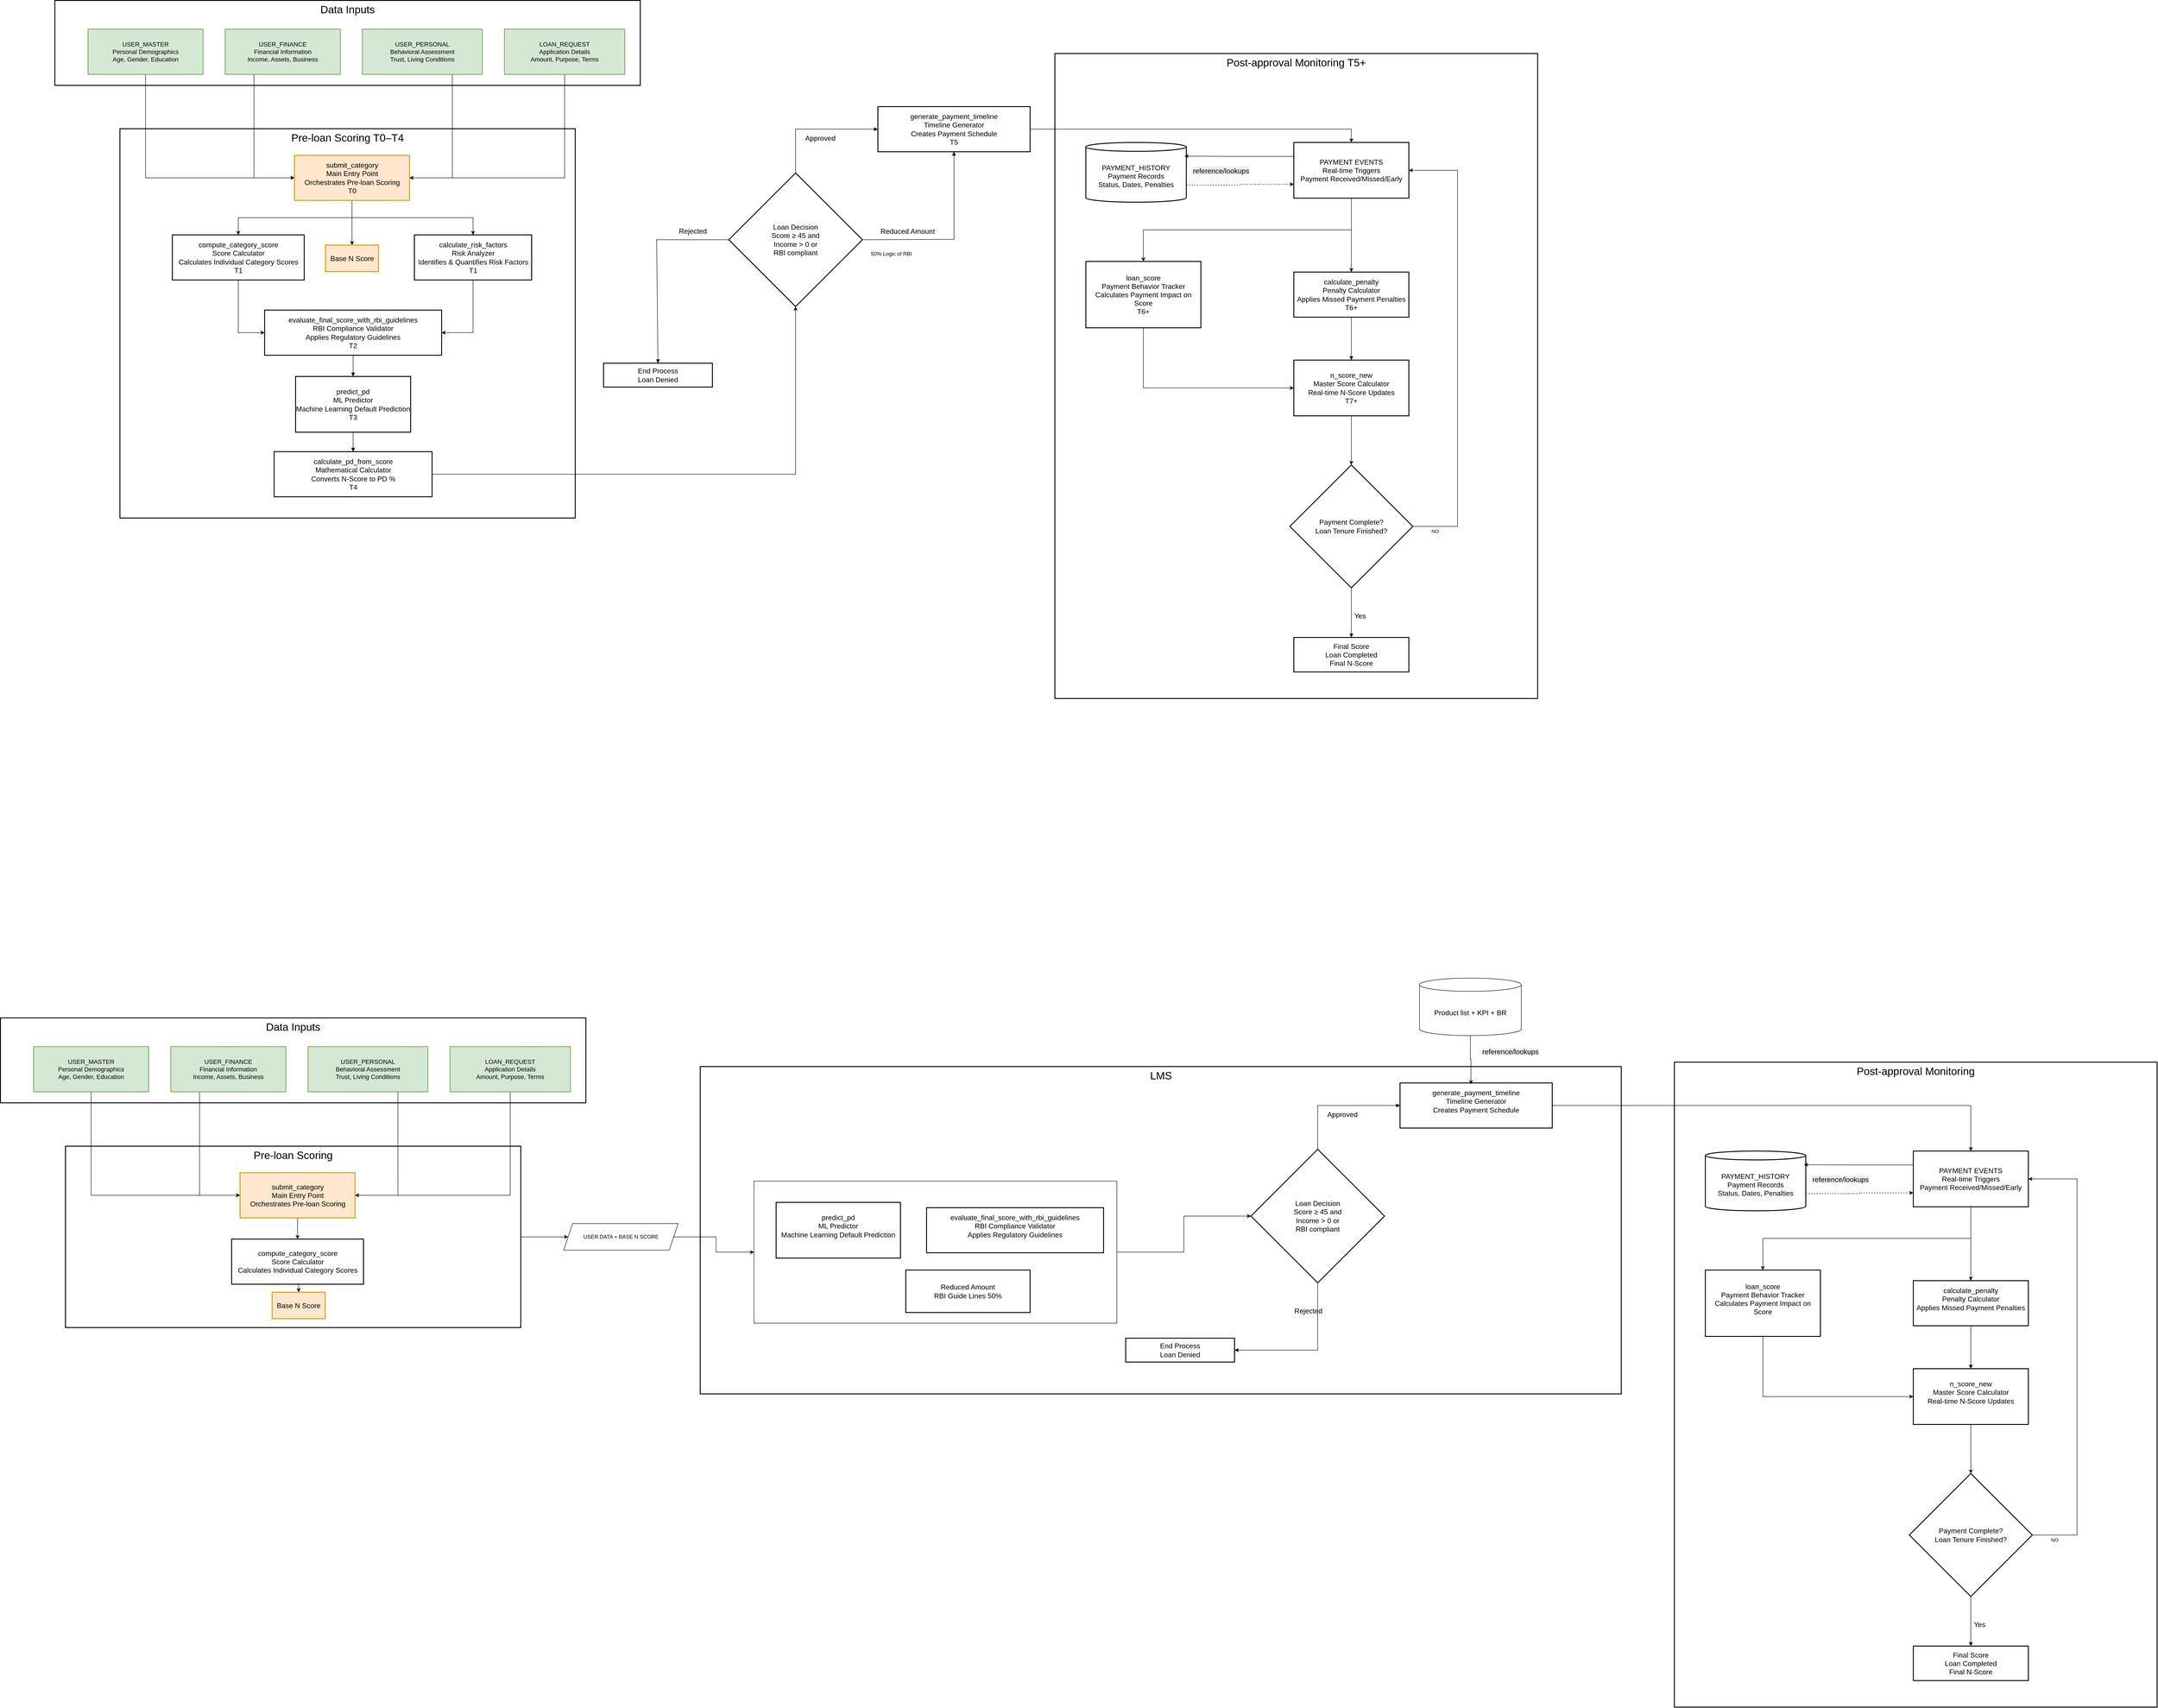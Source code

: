 <mxfile version="28.0.7">
  <diagram name="Page-1" id="u0kKywyxvP2X5cUA1uwD">
    <mxGraphModel dx="2741" dy="2148" grid="1" gridSize="10" guides="1" tooltips="1" connect="1" arrows="1" fold="1" page="1" pageScale="1" pageWidth="850" pageHeight="1100" math="0" shadow="0">
      <root>
        <mxCell id="0" />
        <mxCell id="1" parent="0" />
        <mxCell id="qZToFWpyG1xmvOrrA6rn-142" value="LMS" style="whiteSpace=wrap;strokeWidth=2;fontSize=24;verticalAlign=top;labelBackgroundColor=none;" vertex="1" parent="1">
          <mxGeometry x="1438.5" y="2330" width="2081.5" height="740" as="geometry" />
        </mxCell>
        <mxCell id="qZToFWpyG1xmvOrrA6rn-1" value="Post‑approval Monitoring T5+" style="whiteSpace=wrap;strokeWidth=2;fontSize=24;verticalAlign=top;labelBackgroundColor=none;" vertex="1" parent="1">
          <mxGeometry x="2240" y="40" width="1091" height="1458" as="geometry" />
        </mxCell>
        <mxCell id="qZToFWpyG1xmvOrrA6rn-2" value="Pre‑loan Scoring T0–T4" style="whiteSpace=wrap;strokeWidth=2;fontSize=24;verticalAlign=top;labelBackgroundColor=none;" vertex="1" parent="1">
          <mxGeometry x="127" y="210" width="1029" height="880" as="geometry" />
        </mxCell>
        <mxCell id="qZToFWpyG1xmvOrrA6rn-3" value="Data Inputs" style="whiteSpace=wrap;strokeWidth=2;verticalAlign=top;fontSize=24;labelBackgroundColor=none;" vertex="1" parent="1">
          <mxGeometry x="-20" y="-80" width="1323" height="192" as="geometry" />
        </mxCell>
        <mxCell id="qZToFWpyG1xmvOrrA6rn-51" style="edgeStyle=orthogonalEdgeStyle;rounded=0;orthogonalLoop=1;jettySize=auto;html=1;entryX=0;entryY=0.5;entryDx=0;entryDy=0;exitX=0.5;exitY=1;exitDx=0;exitDy=0;" edge="1" parent="1" source="qZToFWpyG1xmvOrrA6rn-4" target="qZToFWpyG1xmvOrrA6rn-8">
          <mxGeometry relative="1" as="geometry" />
        </mxCell>
        <mxCell id="qZToFWpyG1xmvOrrA6rn-4" value="USER_MASTER&#xa;Personal Demographics&#xa;Age, Gender, Education" style="whiteSpace=wrap;strokeWidth=2;fontSize=14;labelBackgroundColor=none;fillColor=#d5e8d4;strokeColor=#82b366;" vertex="1" parent="1">
          <mxGeometry x="55" y="-15" width="260" height="102" as="geometry" />
        </mxCell>
        <mxCell id="qZToFWpyG1xmvOrrA6rn-52" style="edgeStyle=orthogonalEdgeStyle;rounded=0;orthogonalLoop=1;jettySize=auto;html=1;exitX=0.25;exitY=1;exitDx=0;exitDy=0;entryX=0;entryY=0.5;entryDx=0;entryDy=0;" edge="1" parent="1" source="qZToFWpyG1xmvOrrA6rn-5" target="qZToFWpyG1xmvOrrA6rn-8">
          <mxGeometry relative="1" as="geometry" />
        </mxCell>
        <mxCell id="qZToFWpyG1xmvOrrA6rn-5" value="USER_FINANCE&#xa;Financial Information&#xa;Income, Assets, Business" style="whiteSpace=wrap;strokeWidth=2;fontSize=14;labelBackgroundColor=none;fillColor=#d5e8d4;strokeColor=#82b366;" vertex="1" parent="1">
          <mxGeometry x="365" y="-15" width="260" height="102" as="geometry" />
        </mxCell>
        <mxCell id="qZToFWpyG1xmvOrrA6rn-50" style="edgeStyle=orthogonalEdgeStyle;rounded=0;orthogonalLoop=1;jettySize=auto;html=1;entryX=1;entryY=0.5;entryDx=0;entryDy=0;exitX=0.75;exitY=1;exitDx=0;exitDy=0;" edge="1" parent="1" source="qZToFWpyG1xmvOrrA6rn-6" target="qZToFWpyG1xmvOrrA6rn-8">
          <mxGeometry relative="1" as="geometry" />
        </mxCell>
        <mxCell id="qZToFWpyG1xmvOrrA6rn-6" value="USER_PERSONAL&#xa;Behavioral Assessment&#xa;Trust, Living Conditions" style="whiteSpace=wrap;strokeWidth=2;fontSize=14;labelBackgroundColor=none;fillColor=#d5e8d4;strokeColor=#82b366;" vertex="1" parent="1">
          <mxGeometry x="675" y="-15" width="271" height="102" as="geometry" />
        </mxCell>
        <mxCell id="qZToFWpyG1xmvOrrA6rn-49" style="edgeStyle=orthogonalEdgeStyle;rounded=0;orthogonalLoop=1;jettySize=auto;html=1;entryX=1;entryY=0.5;entryDx=0;entryDy=0;exitX=0.5;exitY=1;exitDx=0;exitDy=0;" edge="1" parent="1" source="qZToFWpyG1xmvOrrA6rn-7" target="qZToFWpyG1xmvOrrA6rn-8">
          <mxGeometry relative="1" as="geometry" />
        </mxCell>
        <mxCell id="qZToFWpyG1xmvOrrA6rn-7" value="LOAN_REQUEST&#xa;Application Details&#xa;Amount, Purpose, Terms" style="whiteSpace=wrap;strokeWidth=2;fontSize=14;labelBackgroundColor=none;fillColor=#d5e8d4;strokeColor=#82b366;" vertex="1" parent="1">
          <mxGeometry x="996" y="-15" width="272" height="102" as="geometry" />
        </mxCell>
        <mxCell id="qZToFWpyG1xmvOrrA6rn-54" style="edgeStyle=orthogonalEdgeStyle;rounded=0;orthogonalLoop=1;jettySize=auto;html=1;entryX=0.5;entryY=0;entryDx=0;entryDy=0;" edge="1" parent="1" source="qZToFWpyG1xmvOrrA6rn-8" target="qZToFWpyG1xmvOrrA6rn-9">
          <mxGeometry relative="1" as="geometry" />
        </mxCell>
        <mxCell id="qZToFWpyG1xmvOrrA6rn-56" style="edgeStyle=orthogonalEdgeStyle;rounded=0;orthogonalLoop=1;jettySize=auto;html=1;exitX=0.5;exitY=1;exitDx=0;exitDy=0;" edge="1" parent="1" source="qZToFWpyG1xmvOrrA6rn-8" target="qZToFWpyG1xmvOrrA6rn-10">
          <mxGeometry relative="1" as="geometry" />
        </mxCell>
        <mxCell id="qZToFWpyG1xmvOrrA6rn-81" value="" style="edgeStyle=orthogonalEdgeStyle;rounded=0;orthogonalLoop=1;jettySize=auto;html=1;" edge="1" parent="1" source="qZToFWpyG1xmvOrrA6rn-8" target="qZToFWpyG1xmvOrrA6rn-80">
          <mxGeometry relative="1" as="geometry" />
        </mxCell>
        <mxCell id="qZToFWpyG1xmvOrrA6rn-8" value="submit_category&#xa;Main Entry Point&#xa;Orchestrates Pre‑loan Scoring&#xa;T0" style="whiteSpace=wrap;strokeWidth=2;fontSize=16;labelBackgroundColor=none;fillColor=#ffe6cc;strokeColor=#d79b00;" vertex="1" parent="1">
          <mxGeometry x="521.5" y="270" width="260" height="102" as="geometry" />
        </mxCell>
        <mxCell id="qZToFWpyG1xmvOrrA6rn-57" style="edgeStyle=orthogonalEdgeStyle;rounded=0;orthogonalLoop=1;jettySize=auto;html=1;entryX=0;entryY=0.5;entryDx=0;entryDy=0;" edge="1" parent="1" source="qZToFWpyG1xmvOrrA6rn-9" target="qZToFWpyG1xmvOrrA6rn-11">
          <mxGeometry relative="1" as="geometry" />
        </mxCell>
        <mxCell id="qZToFWpyG1xmvOrrA6rn-9" value="compute_category_score&#xa;Score Calculator&#xa;Calculates Individual Category Scores&#xa;T1" style="whiteSpace=wrap;strokeWidth=2;fontSize=16;labelBackgroundColor=none;" vertex="1" parent="1">
          <mxGeometry x="245.5" y="450" width="298" height="102" as="geometry" />
        </mxCell>
        <mxCell id="qZToFWpyG1xmvOrrA6rn-58" style="edgeStyle=orthogonalEdgeStyle;rounded=0;orthogonalLoop=1;jettySize=auto;html=1;entryX=1;entryY=0.5;entryDx=0;entryDy=0;" edge="1" parent="1" source="qZToFWpyG1xmvOrrA6rn-10" target="qZToFWpyG1xmvOrrA6rn-11">
          <mxGeometry relative="1" as="geometry" />
        </mxCell>
        <mxCell id="qZToFWpyG1xmvOrrA6rn-10" value="calculate_risk_factors&#xa;Risk Analyzer&#xa;Identifies &amp; Quantifies Risk Factors&#xa;T1" style="whiteSpace=wrap;strokeWidth=2;fontSize=16;labelBackgroundColor=none;" vertex="1" parent="1">
          <mxGeometry x="792.5" y="450" width="265" height="102" as="geometry" />
        </mxCell>
        <mxCell id="qZToFWpyG1xmvOrrA6rn-11" value="evaluate_final_score_with_rbi_guidelines&#xa;RBI Compliance Validator&#xa;Applies Regulatory Guidelines&#xa;T2" style="whiteSpace=wrap;strokeWidth=2;fontSize=16;labelBackgroundColor=none;" vertex="1" parent="1">
          <mxGeometry x="454" y="620" width="400" height="102" as="geometry" />
        </mxCell>
        <mxCell id="qZToFWpyG1xmvOrrA6rn-12" value="predict_pd&#xa;ML Predictor&#xa;Machine Learning Default Prediction&#xa;T3" style="whiteSpace=wrap;strokeWidth=2;fontSize=16;labelBackgroundColor=none;" vertex="1" parent="1">
          <mxGeometry x="524" y="770" width="260" height="126" as="geometry" />
        </mxCell>
        <mxCell id="qZToFWpyG1xmvOrrA6rn-61" style="edgeStyle=orthogonalEdgeStyle;rounded=0;orthogonalLoop=1;jettySize=auto;html=1;entryX=0.5;entryY=1;entryDx=0;entryDy=0;" edge="1" parent="1" source="qZToFWpyG1xmvOrrA6rn-13" target="qZToFWpyG1xmvOrrA6rn-14">
          <mxGeometry relative="1" as="geometry" />
        </mxCell>
        <mxCell id="qZToFWpyG1xmvOrrA6rn-13" value="calculate_pd_from_score&#xa;Mathematical Calculator&#xa;Converts N‑Score to PD %&#xa;T4" style="whiteSpace=wrap;strokeWidth=2;fontSize=16;labelBackgroundColor=none;" vertex="1" parent="1">
          <mxGeometry x="475.5" y="940" width="357" height="102" as="geometry" />
        </mxCell>
        <mxCell id="qZToFWpyG1xmvOrrA6rn-14" value="Loan Decision&#xa;Score ≥ 45 and&#xa;Income &gt; 0 or&#xa;RBI compliant" style="rhombus;strokeWidth=2;whiteSpace=wrap;fontSize=16;labelBackgroundColor=none;" vertex="1" parent="1">
          <mxGeometry x="1503" y="310" width="302" height="302" as="geometry" />
        </mxCell>
        <mxCell id="qZToFWpyG1xmvOrrA6rn-15" value="End Process&#xa;Loan Denied" style="whiteSpace=wrap;strokeWidth=2;fontSize=16;labelBackgroundColor=none;" vertex="1" parent="1">
          <mxGeometry x="1220" y="740" width="246" height="54" as="geometry" />
        </mxCell>
        <mxCell id="qZToFWpyG1xmvOrrA6rn-59" style="edgeStyle=orthogonalEdgeStyle;rounded=0;orthogonalLoop=1;jettySize=auto;html=1;entryX=0.5;entryY=0;entryDx=0;entryDy=0;" edge="1" parent="1" source="qZToFWpyG1xmvOrrA6rn-16" target="qZToFWpyG1xmvOrrA6rn-18">
          <mxGeometry relative="1" as="geometry" />
        </mxCell>
        <mxCell id="qZToFWpyG1xmvOrrA6rn-16" value="generate_payment_timeline&#xa;Timeline Generator&#xa;Creates Payment Schedule&#xa;T5" style="whiteSpace=wrap;strokeWidth=2;fontSize=16;labelBackgroundColor=none;" vertex="1" parent="1">
          <mxGeometry x="1840" y="160" width="344" height="102" as="geometry" />
        </mxCell>
        <mxCell id="qZToFWpyG1xmvOrrA6rn-64" style="edgeStyle=orthogonalEdgeStyle;rounded=0;orthogonalLoop=1;jettySize=auto;html=1;exitX=1;exitY=0;exitDx=0;exitDy=96.25;exitPerimeter=0;entryX=0;entryY=0.75;entryDx=0;entryDy=0;dashed=1;" edge="1" parent="1" source="qZToFWpyG1xmvOrrA6rn-17" target="qZToFWpyG1xmvOrrA6rn-18">
          <mxGeometry relative="1" as="geometry" />
        </mxCell>
        <mxCell id="qZToFWpyG1xmvOrrA6rn-17" value="PAYMENT_HISTORY&#xa;Payment Records&#xa;Status, Dates, Penalties" style="shape=cylinder3;boundedLbl=1;backgroundOutline=1;size=10;strokeWidth=2;whiteSpace=wrap;fontSize=16;labelBackgroundColor=none;" vertex="1" parent="1">
          <mxGeometry x="2310" y="241" width="227" height="135" as="geometry" />
        </mxCell>
        <mxCell id="qZToFWpyG1xmvOrrA6rn-67" style="edgeStyle=orthogonalEdgeStyle;rounded=0;orthogonalLoop=1;jettySize=auto;html=1;entryX=0.5;entryY=0;entryDx=0;entryDy=0;exitX=0.5;exitY=1;exitDx=0;exitDy=0;" edge="1" parent="1" source="qZToFWpyG1xmvOrrA6rn-18" target="qZToFWpyG1xmvOrrA6rn-19">
          <mxGeometry relative="1" as="geometry" />
        </mxCell>
        <mxCell id="qZToFWpyG1xmvOrrA6rn-68" style="edgeStyle=orthogonalEdgeStyle;rounded=0;orthogonalLoop=1;jettySize=auto;html=1;entryX=0.5;entryY=0;entryDx=0;entryDy=0;" edge="1" parent="1" source="qZToFWpyG1xmvOrrA6rn-18" target="qZToFWpyG1xmvOrrA6rn-20">
          <mxGeometry relative="1" as="geometry" />
        </mxCell>
        <mxCell id="qZToFWpyG1xmvOrrA6rn-18" value="PAYMENT EVENTS&#xa;Real‑time Triggers&#xa;Payment Received/Missed/Early" style="whiteSpace=wrap;strokeWidth=2;fontSize=16;labelBackgroundColor=none;" vertex="1" parent="1">
          <mxGeometry x="2780" y="241" width="260" height="126" as="geometry" />
        </mxCell>
        <mxCell id="qZToFWpyG1xmvOrrA6rn-69" style="edgeStyle=orthogonalEdgeStyle;rounded=0;orthogonalLoop=1;jettySize=auto;html=1;entryX=0;entryY=0.5;entryDx=0;entryDy=0;exitX=0.5;exitY=1;exitDx=0;exitDy=0;" edge="1" parent="1" source="qZToFWpyG1xmvOrrA6rn-19" target="qZToFWpyG1xmvOrrA6rn-21">
          <mxGeometry relative="1" as="geometry" />
        </mxCell>
        <mxCell id="qZToFWpyG1xmvOrrA6rn-19" value="loan_score&#xa;Payment Behavior Tracker&#xa;Calculates Payment Impact on Score&#xa;T6+" style="whiteSpace=wrap;strokeWidth=2;fontSize=16;labelBackgroundColor=none;" vertex="1" parent="1">
          <mxGeometry x="2310" y="510" width="260" height="150" as="geometry" />
        </mxCell>
        <mxCell id="qZToFWpyG1xmvOrrA6rn-20" value="calculate_penalty&#xa;Penalty Calculator&#xa;Applies Missed Payment Penalties&#xa;T6+" style="whiteSpace=wrap;strokeWidth=2;fontSize=16;labelBackgroundColor=none;" vertex="1" parent="1">
          <mxGeometry x="2780" y="534" width="260" height="102" as="geometry" />
        </mxCell>
        <mxCell id="qZToFWpyG1xmvOrrA6rn-70" style="edgeStyle=orthogonalEdgeStyle;rounded=0;orthogonalLoop=1;jettySize=auto;html=1;entryX=0.5;entryY=0;entryDx=0;entryDy=0;" edge="1" parent="1" source="qZToFWpyG1xmvOrrA6rn-21" target="qZToFWpyG1xmvOrrA6rn-22">
          <mxGeometry relative="1" as="geometry" />
        </mxCell>
        <mxCell id="qZToFWpyG1xmvOrrA6rn-21" value="n_score_new&#xa;Master Score Calculator&#xa;Real‑time N‑Score Updates&#xa;T7+" style="whiteSpace=wrap;strokeWidth=2;fontSize=16;labelBackgroundColor=none;" vertex="1" parent="1">
          <mxGeometry x="2780" y="733" width="260" height="126" as="geometry" />
        </mxCell>
        <mxCell id="qZToFWpyG1xmvOrrA6rn-73" style="edgeStyle=orthogonalEdgeStyle;rounded=0;orthogonalLoop=1;jettySize=auto;html=1;entryX=1;entryY=0.5;entryDx=0;entryDy=0;exitX=1;exitY=0.5;exitDx=0;exitDy=0;" edge="1" parent="1" source="qZToFWpyG1xmvOrrA6rn-22" target="qZToFWpyG1xmvOrrA6rn-18">
          <mxGeometry relative="1" as="geometry">
            <Array as="points">
              <mxPoint x="3150" y="1109" />
              <mxPoint x="3150" y="304" />
            </Array>
          </mxGeometry>
        </mxCell>
        <mxCell id="qZToFWpyG1xmvOrrA6rn-76" value="NO" style="edgeLabel;html=1;align=center;verticalAlign=middle;resizable=0;points=[];" vertex="1" connectable="0" parent="qZToFWpyG1xmvOrrA6rn-73">
          <mxGeometry x="-0.903" relative="1" as="geometry">
            <mxPoint y="11" as="offset" />
          </mxGeometry>
        </mxCell>
        <mxCell id="qZToFWpyG1xmvOrrA6rn-22" value="Payment Complete?&#xa;Loan Tenure Finished?" style="rhombus;strokeWidth=2;whiteSpace=wrap;fontSize=16;labelBackgroundColor=none;" vertex="1" parent="1">
          <mxGeometry x="2771" y="970" width="278" height="278" as="geometry" />
        </mxCell>
        <mxCell id="qZToFWpyG1xmvOrrA6rn-23" value="Final Score&#xa;Loan Completed&#xa;Final N‑Score" style="whiteSpace=wrap;strokeWidth=2;fontSize=16;labelBackgroundColor=none;" vertex="1" parent="1">
          <mxGeometry x="2780" y="1360" width="260" height="78" as="geometry" />
        </mxCell>
        <mxCell id="qZToFWpyG1xmvOrrA6rn-32" value="" style="curved=1;startArrow=none;endArrow=block;exitX=0.5;exitY=1;entryX=0.5;entryY=0;rounded=0;fontSize=16;labelBackgroundColor=none;fontColor=default;" edge="1" parent="1" source="qZToFWpyG1xmvOrrA6rn-11" target="qZToFWpyG1xmvOrrA6rn-12">
          <mxGeometry relative="1" as="geometry">
            <Array as="points" />
          </mxGeometry>
        </mxCell>
        <mxCell id="qZToFWpyG1xmvOrrA6rn-33" value="" style="curved=1;startArrow=none;endArrow=block;exitX=0.5;exitY=1;entryX=0.5;entryY=0;rounded=0;fontSize=16;labelBackgroundColor=none;fontColor=default;" edge="1" parent="1" source="qZToFWpyG1xmvOrrA6rn-12" target="qZToFWpyG1xmvOrrA6rn-13">
          <mxGeometry relative="1" as="geometry">
            <Array as="points" />
          </mxGeometry>
        </mxCell>
        <mxCell id="qZToFWpyG1xmvOrrA6rn-35" value="Rejected" style="curved=0;startArrow=none;endArrow=block;exitX=0;exitY=0.5;entryX=0.5;entryY=0;rounded=0;fontSize=16;labelBackgroundColor=none;fontColor=default;exitDx=0;exitDy=0;" edge="1" parent="1" source="qZToFWpyG1xmvOrrA6rn-14" target="qZToFWpyG1xmvOrrA6rn-15">
          <mxGeometry x="-0.634" y="-21" relative="1" as="geometry">
            <Array as="points">
              <mxPoint x="1340" y="461" />
            </Array>
            <mxPoint as="offset" />
          </mxGeometry>
        </mxCell>
        <mxCell id="qZToFWpyG1xmvOrrA6rn-36" value="Approved" style="curved=0;startArrow=none;endArrow=block;exitX=0.5;exitY=0;entryX=0;entryY=0.5;rounded=0;fontSize=16;labelBackgroundColor=none;fontColor=default;exitDx=0;exitDy=0;entryDx=0;entryDy=0;" edge="1" parent="1" source="qZToFWpyG1xmvOrrA6rn-14" target="qZToFWpyG1xmvOrrA6rn-16">
          <mxGeometry x="0.088" y="-19" relative="1" as="geometry">
            <Array as="points">
              <mxPoint x="1654" y="211" />
            </Array>
            <mxPoint as="offset" />
          </mxGeometry>
        </mxCell>
        <mxCell id="qZToFWpyG1xmvOrrA6rn-37" value="Reduced Amount" style="curved=0;startArrow=none;endArrow=block;exitX=1;exitY=0.5;entryX=0.5;entryY=1;rounded=0;fontSize=16;labelBackgroundColor=none;fontColor=default;exitDx=0;exitDy=0;entryDx=0;entryDy=0;" edge="1" parent="1" source="qZToFWpyG1xmvOrrA6rn-14" target="qZToFWpyG1xmvOrrA6rn-16">
          <mxGeometry x="-0.493" y="20" relative="1" as="geometry">
            <Array as="points">
              <mxPoint x="2012" y="460" />
            </Array>
            <mxPoint as="offset" />
          </mxGeometry>
        </mxCell>
        <mxCell id="qZToFWpyG1xmvOrrA6rn-44" value="" style="curved=1;startArrow=none;endArrow=block;exitX=0.5;exitY=1;entryX=0.5;entryY=0;rounded=0;fontSize=16;labelBackgroundColor=none;fontColor=default;" edge="1" parent="1" source="qZToFWpyG1xmvOrrA6rn-20" target="qZToFWpyG1xmvOrrA6rn-21">
          <mxGeometry relative="1" as="geometry">
            <Array as="points" />
          </mxGeometry>
        </mxCell>
        <mxCell id="qZToFWpyG1xmvOrrA6rn-47" value="Yes" style="curved=1;startArrow=none;endArrow=block;exitX=0.5;exitY=1;entryX=0.5;entryY=0;rounded=0;fontSize=16;labelBackgroundColor=none;fontColor=default;" edge="1" parent="1" source="qZToFWpyG1xmvOrrA6rn-22" target="qZToFWpyG1xmvOrrA6rn-23">
          <mxGeometry x="0.107" y="20" relative="1" as="geometry">
            <Array as="points" />
            <mxPoint as="offset" />
          </mxGeometry>
        </mxCell>
        <mxCell id="qZToFWpyG1xmvOrrA6rn-63" style="edgeStyle=orthogonalEdgeStyle;rounded=0;orthogonalLoop=1;jettySize=auto;html=1;exitX=0;exitY=0.25;exitDx=0;exitDy=0;entryX=0.982;entryY=0.229;entryDx=0;entryDy=0;entryPerimeter=0;" edge="1" parent="1" source="qZToFWpyG1xmvOrrA6rn-18" target="qZToFWpyG1xmvOrrA6rn-17">
          <mxGeometry relative="1" as="geometry" />
        </mxCell>
        <mxCell id="qZToFWpyG1xmvOrrA6rn-66" value="&lt;span style=&quot;color: rgb(0, 0, 0); font-family: Helvetica; font-size: 16px; font-style: normal; font-variant-ligatures: normal; font-variant-caps: normal; font-weight: 400; letter-spacing: normal; orphans: 2; text-align: center; text-indent: 0px; text-transform: none; widows: 2; word-spacing: 0px; -webkit-text-stroke-width: 0px; white-space: nowrap; background-color: rgb(236, 236, 236); text-decoration-thickness: initial; text-decoration-style: initial; text-decoration-color: initial; display: inline !important; float: none;&quot;&gt;reference/lookups&lt;/span&gt;" style="text;whiteSpace=wrap;html=1;" vertex="1" parent="1">
          <mxGeometry x="2550" y="288.5" width="160" height="40" as="geometry" />
        </mxCell>
        <mxCell id="qZToFWpyG1xmvOrrA6rn-77" value="50% Logic of RBI" style="text;html=1;align=center;verticalAlign=middle;resizable=0;points=[];autosize=1;strokeColor=none;fillColor=none;" vertex="1" parent="1">
          <mxGeometry x="1810" y="478" width="120" height="30" as="geometry" />
        </mxCell>
        <mxCell id="qZToFWpyG1xmvOrrA6rn-80" value="Base N Score" style="whiteSpace=wrap;html=1;fontSize=16;fillColor=#ffe6cc;strokeColor=#d79b00;strokeWidth=2;labelBackgroundColor=none;" vertex="1" parent="1">
          <mxGeometry x="591.5" y="473" width="120" height="60" as="geometry" />
        </mxCell>
        <mxCell id="qZToFWpyG1xmvOrrA6rn-82" value="Post‑approval Monitoring" style="whiteSpace=wrap;strokeWidth=2;fontSize=24;verticalAlign=top;labelBackgroundColor=none;" vertex="1" parent="1">
          <mxGeometry x="3640" y="2320" width="1091" height="1458" as="geometry" />
        </mxCell>
        <mxCell id="qZToFWpyG1xmvOrrA6rn-155" style="edgeStyle=orthogonalEdgeStyle;rounded=0;orthogonalLoop=1;jettySize=auto;html=1;exitX=1;exitY=0.5;exitDx=0;exitDy=0;entryX=0;entryY=0.5;entryDx=0;entryDy=0;" edge="1" parent="1" source="qZToFWpyG1xmvOrrA6rn-83" target="qZToFWpyG1xmvOrrA6rn-146">
          <mxGeometry relative="1" as="geometry" />
        </mxCell>
        <mxCell id="qZToFWpyG1xmvOrrA6rn-83" value="Pre‑loan Scoring" style="whiteSpace=wrap;strokeWidth=2;fontSize=24;verticalAlign=top;labelBackgroundColor=none;" vertex="1" parent="1">
          <mxGeometry x="4" y="2510" width="1029" height="410" as="geometry" />
        </mxCell>
        <mxCell id="qZToFWpyG1xmvOrrA6rn-84" value="Data Inputs" style="whiteSpace=wrap;strokeWidth=2;verticalAlign=top;fontSize=24;labelBackgroundColor=none;" vertex="1" parent="1">
          <mxGeometry x="-143" y="2220" width="1323" height="192" as="geometry" />
        </mxCell>
        <mxCell id="qZToFWpyG1xmvOrrA6rn-85" style="edgeStyle=orthogonalEdgeStyle;rounded=0;orthogonalLoop=1;jettySize=auto;html=1;entryX=0;entryY=0.5;entryDx=0;entryDy=0;exitX=0.5;exitY=1;exitDx=0;exitDy=0;" edge="1" parent="1" source="qZToFWpyG1xmvOrrA6rn-86" target="qZToFWpyG1xmvOrrA6rn-96">
          <mxGeometry relative="1" as="geometry" />
        </mxCell>
        <mxCell id="qZToFWpyG1xmvOrrA6rn-86" value="USER_MASTER&#xa;Personal Demographics&#xa;Age, Gender, Education" style="whiteSpace=wrap;strokeWidth=2;fontSize=14;labelBackgroundColor=none;fillColor=#d5e8d4;strokeColor=#82b366;" vertex="1" parent="1">
          <mxGeometry x="-68" y="2285" width="260" height="102" as="geometry" />
        </mxCell>
        <mxCell id="qZToFWpyG1xmvOrrA6rn-87" style="edgeStyle=orthogonalEdgeStyle;rounded=0;orthogonalLoop=1;jettySize=auto;html=1;exitX=0.25;exitY=1;exitDx=0;exitDy=0;entryX=0;entryY=0.5;entryDx=0;entryDy=0;" edge="1" parent="1" source="qZToFWpyG1xmvOrrA6rn-88" target="qZToFWpyG1xmvOrrA6rn-96">
          <mxGeometry relative="1" as="geometry" />
        </mxCell>
        <mxCell id="qZToFWpyG1xmvOrrA6rn-88" value="USER_FINANCE&#xa;Financial Information&#xa;Income, Assets, Business" style="whiteSpace=wrap;strokeWidth=2;fontSize=14;labelBackgroundColor=none;fillColor=#d5e8d4;strokeColor=#82b366;" vertex="1" parent="1">
          <mxGeometry x="242" y="2285" width="260" height="102" as="geometry" />
        </mxCell>
        <mxCell id="qZToFWpyG1xmvOrrA6rn-89" style="edgeStyle=orthogonalEdgeStyle;rounded=0;orthogonalLoop=1;jettySize=auto;html=1;entryX=1;entryY=0.5;entryDx=0;entryDy=0;exitX=0.75;exitY=1;exitDx=0;exitDy=0;" edge="1" parent="1" source="qZToFWpyG1xmvOrrA6rn-90" target="qZToFWpyG1xmvOrrA6rn-96">
          <mxGeometry relative="1" as="geometry" />
        </mxCell>
        <mxCell id="qZToFWpyG1xmvOrrA6rn-90" value="USER_PERSONAL&#xa;Behavioral Assessment&#xa;Trust, Living Conditions" style="whiteSpace=wrap;strokeWidth=2;fontSize=14;labelBackgroundColor=none;fillColor=#d5e8d4;strokeColor=#82b366;" vertex="1" parent="1">
          <mxGeometry x="552" y="2285" width="271" height="102" as="geometry" />
        </mxCell>
        <mxCell id="qZToFWpyG1xmvOrrA6rn-91" style="edgeStyle=orthogonalEdgeStyle;rounded=0;orthogonalLoop=1;jettySize=auto;html=1;entryX=1;entryY=0.5;entryDx=0;entryDy=0;exitX=0.5;exitY=1;exitDx=0;exitDy=0;" edge="1" parent="1" source="qZToFWpyG1xmvOrrA6rn-92" target="qZToFWpyG1xmvOrrA6rn-96">
          <mxGeometry relative="1" as="geometry" />
        </mxCell>
        <mxCell id="qZToFWpyG1xmvOrrA6rn-92" value="LOAN_REQUEST&#xa;Application Details&#xa;Amount, Purpose, Terms" style="whiteSpace=wrap;strokeWidth=2;fontSize=14;labelBackgroundColor=none;fillColor=#d5e8d4;strokeColor=#82b366;" vertex="1" parent="1">
          <mxGeometry x="873" y="2285" width="272" height="102" as="geometry" />
        </mxCell>
        <mxCell id="qZToFWpyG1xmvOrrA6rn-93" style="edgeStyle=orthogonalEdgeStyle;rounded=0;orthogonalLoop=1;jettySize=auto;html=1;entryX=0.5;entryY=0;entryDx=0;entryDy=0;exitX=0.5;exitY=1;exitDx=0;exitDy=0;" edge="1" parent="1" source="qZToFWpyG1xmvOrrA6rn-96" target="qZToFWpyG1xmvOrrA6rn-98">
          <mxGeometry relative="1" as="geometry" />
        </mxCell>
        <mxCell id="qZToFWpyG1xmvOrrA6rn-96" value="submit_category&#xa;Main Entry Point&#xa;Orchestrates Pre‑loan Scoring" style="whiteSpace=wrap;strokeWidth=2;fontSize=16;labelBackgroundColor=none;fillColor=#ffe6cc;strokeColor=#d79b00;" vertex="1" parent="1">
          <mxGeometry x="398.5" y="2570" width="260" height="102" as="geometry" />
        </mxCell>
        <mxCell id="qZToFWpyG1xmvOrrA6rn-140" style="edgeStyle=orthogonalEdgeStyle;rounded=0;orthogonalLoop=1;jettySize=auto;html=1;exitX=0.5;exitY=1;exitDx=0;exitDy=0;entryX=0.5;entryY=0;entryDx=0;entryDy=0;" edge="1" parent="1" source="qZToFWpyG1xmvOrrA6rn-98" target="qZToFWpyG1xmvOrrA6rn-133">
          <mxGeometry relative="1" as="geometry" />
        </mxCell>
        <mxCell id="qZToFWpyG1xmvOrrA6rn-98" value="compute_category_score&#xa;Score Calculator&#xa;Calculates Individual Category Scores" style="whiteSpace=wrap;strokeWidth=2;fontSize=16;labelBackgroundColor=none;" vertex="1" parent="1">
          <mxGeometry x="379.5" y="2720" width="298" height="102" as="geometry" />
        </mxCell>
        <mxCell id="qZToFWpyG1xmvOrrA6rn-153" style="edgeStyle=orthogonalEdgeStyle;rounded=0;orthogonalLoop=1;jettySize=auto;html=1;exitX=1;exitY=0.5;exitDx=0;exitDy=0;entryX=0;entryY=0.5;entryDx=0;entryDy=0;" edge="1" parent="1" source="qZToFWpyG1xmvOrrA6rn-151" target="qZToFWpyG1xmvOrrA6rn-105">
          <mxGeometry relative="1" as="geometry" />
        </mxCell>
        <mxCell id="qZToFWpyG1xmvOrrA6rn-151" value="" style="rounded=0;whiteSpace=wrap;html=1;" vertex="1" parent="1">
          <mxGeometry x="1560" y="2589" width="820" height="321" as="geometry" />
        </mxCell>
        <mxCell id="qZToFWpyG1xmvOrrA6rn-101" value="evaluate_final_score_with_rbi_guidelines&#xa;RBI Compliance Validator&#xa;Applies Regulatory Guidelines&#xa;" style="whiteSpace=wrap;strokeWidth=2;fontSize=16;labelBackgroundColor=none;" vertex="1" parent="1">
          <mxGeometry x="1950" y="2649" width="400" height="102" as="geometry" />
        </mxCell>
        <mxCell id="qZToFWpyG1xmvOrrA6rn-102" value="predict_pd&#xa;ML Predictor&#xa;Machine Learning Default Prediction&#xa;" style="whiteSpace=wrap;strokeWidth=2;fontSize=16;labelBackgroundColor=none;" vertex="1" parent="1">
          <mxGeometry x="1610" y="2637" width="281" height="126" as="geometry" />
        </mxCell>
        <mxCell id="qZToFWpyG1xmvOrrA6rn-105" value="Loan Decision&#xa;Score ≥ 45 and&#xa;Income &gt; 0 or&#xa;RBI compliant" style="rhombus;strokeWidth=2;whiteSpace=wrap;fontSize=16;labelBackgroundColor=none;" vertex="1" parent="1">
          <mxGeometry x="2683" y="2517" width="302" height="302" as="geometry" />
        </mxCell>
        <mxCell id="qZToFWpyG1xmvOrrA6rn-106" value="End Process&#xa;Loan Denied" style="whiteSpace=wrap;strokeWidth=2;fontSize=16;labelBackgroundColor=none;" vertex="1" parent="1">
          <mxGeometry x="2400" y="2944" width="246" height="54" as="geometry" />
        </mxCell>
        <mxCell id="qZToFWpyG1xmvOrrA6rn-107" style="edgeStyle=orthogonalEdgeStyle;rounded=0;orthogonalLoop=1;jettySize=auto;html=1;entryX=0.5;entryY=0;entryDx=0;entryDy=0;" edge="1" parent="1" source="qZToFWpyG1xmvOrrA6rn-108" target="qZToFWpyG1xmvOrrA6rn-113">
          <mxGeometry relative="1" as="geometry" />
        </mxCell>
        <mxCell id="qZToFWpyG1xmvOrrA6rn-108" value="generate_payment_timeline&#xa;Timeline Generator&#xa;Creates Payment Schedule&#xa;" style="whiteSpace=wrap;strokeWidth=2;fontSize=16;labelBackgroundColor=none;" vertex="1" parent="1">
          <mxGeometry x="3020" y="2367" width="344" height="102" as="geometry" />
        </mxCell>
        <mxCell id="qZToFWpyG1xmvOrrA6rn-109" style="edgeStyle=orthogonalEdgeStyle;rounded=0;orthogonalLoop=1;jettySize=auto;html=1;exitX=1;exitY=0;exitDx=0;exitDy=96.25;exitPerimeter=0;entryX=0;entryY=0.75;entryDx=0;entryDy=0;dashed=1;" edge="1" parent="1" source="qZToFWpyG1xmvOrrA6rn-110" target="qZToFWpyG1xmvOrrA6rn-113">
          <mxGeometry relative="1" as="geometry" />
        </mxCell>
        <mxCell id="qZToFWpyG1xmvOrrA6rn-110" value="PAYMENT_HISTORY&#xa;Payment Records&#xa;Status, Dates, Penalties" style="shape=cylinder3;boundedLbl=1;backgroundOutline=1;size=10;strokeWidth=2;whiteSpace=wrap;fontSize=16;labelBackgroundColor=none;" vertex="1" parent="1">
          <mxGeometry x="3710" y="2521" width="227" height="135" as="geometry" />
        </mxCell>
        <mxCell id="qZToFWpyG1xmvOrrA6rn-111" style="edgeStyle=orthogonalEdgeStyle;rounded=0;orthogonalLoop=1;jettySize=auto;html=1;entryX=0.5;entryY=0;entryDx=0;entryDy=0;exitX=0.5;exitY=1;exitDx=0;exitDy=0;" edge="1" parent="1" source="qZToFWpyG1xmvOrrA6rn-113" target="qZToFWpyG1xmvOrrA6rn-115">
          <mxGeometry relative="1" as="geometry" />
        </mxCell>
        <mxCell id="qZToFWpyG1xmvOrrA6rn-112" style="edgeStyle=orthogonalEdgeStyle;rounded=0;orthogonalLoop=1;jettySize=auto;html=1;entryX=0.5;entryY=0;entryDx=0;entryDy=0;" edge="1" parent="1" source="qZToFWpyG1xmvOrrA6rn-113" target="qZToFWpyG1xmvOrrA6rn-116">
          <mxGeometry relative="1" as="geometry" />
        </mxCell>
        <mxCell id="qZToFWpyG1xmvOrrA6rn-113" value="PAYMENT EVENTS&#xa;Real‑time Triggers&#xa;Payment Received/Missed/Early" style="whiteSpace=wrap;strokeWidth=2;fontSize=16;labelBackgroundColor=none;" vertex="1" parent="1">
          <mxGeometry x="4180" y="2521" width="260" height="126" as="geometry" />
        </mxCell>
        <mxCell id="qZToFWpyG1xmvOrrA6rn-114" style="edgeStyle=orthogonalEdgeStyle;rounded=0;orthogonalLoop=1;jettySize=auto;html=1;entryX=0;entryY=0.5;entryDx=0;entryDy=0;exitX=0.5;exitY=1;exitDx=0;exitDy=0;" edge="1" parent="1" source="qZToFWpyG1xmvOrrA6rn-115" target="qZToFWpyG1xmvOrrA6rn-118">
          <mxGeometry relative="1" as="geometry" />
        </mxCell>
        <mxCell id="qZToFWpyG1xmvOrrA6rn-115" value="loan_score&#xa;Payment Behavior Tracker&#xa;Calculates Payment Impact on Score&#xa;" style="whiteSpace=wrap;strokeWidth=2;fontSize=16;labelBackgroundColor=none;" vertex="1" parent="1">
          <mxGeometry x="3710" y="2790" width="260" height="150" as="geometry" />
        </mxCell>
        <mxCell id="qZToFWpyG1xmvOrrA6rn-116" value="calculate_penalty&#xa;Penalty Calculator&#xa;Applies Missed Payment Penalties&#xa;" style="whiteSpace=wrap;strokeWidth=2;fontSize=16;labelBackgroundColor=none;" vertex="1" parent="1">
          <mxGeometry x="4180" y="2814" width="260" height="102" as="geometry" />
        </mxCell>
        <mxCell id="qZToFWpyG1xmvOrrA6rn-117" style="edgeStyle=orthogonalEdgeStyle;rounded=0;orthogonalLoop=1;jettySize=auto;html=1;entryX=0.5;entryY=0;entryDx=0;entryDy=0;" edge="1" parent="1" source="qZToFWpyG1xmvOrrA6rn-118" target="qZToFWpyG1xmvOrrA6rn-121">
          <mxGeometry relative="1" as="geometry" />
        </mxCell>
        <mxCell id="qZToFWpyG1xmvOrrA6rn-118" value="n_score_new&#xa;Master Score Calculator&#xa;Real‑time N‑Score Updates&#xa;" style="whiteSpace=wrap;strokeWidth=2;fontSize=16;labelBackgroundColor=none;" vertex="1" parent="1">
          <mxGeometry x="4180" y="3013" width="260" height="126" as="geometry" />
        </mxCell>
        <mxCell id="qZToFWpyG1xmvOrrA6rn-119" style="edgeStyle=orthogonalEdgeStyle;rounded=0;orthogonalLoop=1;jettySize=auto;html=1;entryX=1;entryY=0.5;entryDx=0;entryDy=0;exitX=1;exitY=0.5;exitDx=0;exitDy=0;" edge="1" parent="1" source="qZToFWpyG1xmvOrrA6rn-121" target="qZToFWpyG1xmvOrrA6rn-113">
          <mxGeometry relative="1" as="geometry">
            <Array as="points">
              <mxPoint x="4550" y="3389" />
              <mxPoint x="4550" y="2584" />
            </Array>
          </mxGeometry>
        </mxCell>
        <mxCell id="qZToFWpyG1xmvOrrA6rn-120" value="NO" style="edgeLabel;html=1;align=center;verticalAlign=middle;resizable=0;points=[];" vertex="1" connectable="0" parent="qZToFWpyG1xmvOrrA6rn-119">
          <mxGeometry x="-0.903" relative="1" as="geometry">
            <mxPoint y="11" as="offset" />
          </mxGeometry>
        </mxCell>
        <mxCell id="qZToFWpyG1xmvOrrA6rn-121" value="Payment Complete?&#xa;Loan Tenure Finished?" style="rhombus;strokeWidth=2;whiteSpace=wrap;fontSize=16;labelBackgroundColor=none;" vertex="1" parent="1">
          <mxGeometry x="4171" y="3250" width="278" height="278" as="geometry" />
        </mxCell>
        <mxCell id="qZToFWpyG1xmvOrrA6rn-122" value="Final Score&#xa;Loan Completed&#xa;Final N‑Score" style="whiteSpace=wrap;strokeWidth=2;fontSize=16;labelBackgroundColor=none;" vertex="1" parent="1">
          <mxGeometry x="4180" y="3640" width="260" height="78" as="geometry" />
        </mxCell>
        <mxCell id="qZToFWpyG1xmvOrrA6rn-125" value="Rejected" style="curved=0;startArrow=none;endArrow=block;exitX=0.5;exitY=1;entryX=1;entryY=0.5;rounded=0;fontSize=16;labelBackgroundColor=none;fontColor=default;exitDx=0;exitDy=0;entryDx=0;entryDy=0;" edge="1" parent="1" source="qZToFWpyG1xmvOrrA6rn-105" target="qZToFWpyG1xmvOrrA6rn-106">
          <mxGeometry x="-0.634" y="-21" relative="1" as="geometry">
            <Array as="points">
              <mxPoint x="2834" y="2971" />
            </Array>
            <mxPoint as="offset" />
          </mxGeometry>
        </mxCell>
        <mxCell id="qZToFWpyG1xmvOrrA6rn-126" value="Approved" style="curved=0;startArrow=none;endArrow=block;exitX=0.5;exitY=0;entryX=0;entryY=0.5;rounded=0;fontSize=16;labelBackgroundColor=none;fontColor=default;exitDx=0;exitDy=0;entryDx=0;entryDy=0;" edge="1" parent="1" source="qZToFWpyG1xmvOrrA6rn-105" target="qZToFWpyG1xmvOrrA6rn-108">
          <mxGeometry x="0.088" y="-19" relative="1" as="geometry">
            <Array as="points">
              <mxPoint x="2834" y="2418" />
            </Array>
            <mxPoint as="offset" />
          </mxGeometry>
        </mxCell>
        <mxCell id="qZToFWpyG1xmvOrrA6rn-128" value="" style="curved=1;startArrow=none;endArrow=block;exitX=0.5;exitY=1;entryX=0.5;entryY=0;rounded=0;fontSize=16;labelBackgroundColor=none;fontColor=default;" edge="1" parent="1" source="qZToFWpyG1xmvOrrA6rn-116" target="qZToFWpyG1xmvOrrA6rn-118">
          <mxGeometry relative="1" as="geometry">
            <Array as="points" />
          </mxGeometry>
        </mxCell>
        <mxCell id="qZToFWpyG1xmvOrrA6rn-129" value="Yes" style="curved=1;startArrow=none;endArrow=block;exitX=0.5;exitY=1;entryX=0.5;entryY=0;rounded=0;fontSize=16;labelBackgroundColor=none;fontColor=default;" edge="1" parent="1" source="qZToFWpyG1xmvOrrA6rn-121" target="qZToFWpyG1xmvOrrA6rn-122">
          <mxGeometry x="0.107" y="20" relative="1" as="geometry">
            <Array as="points" />
            <mxPoint as="offset" />
          </mxGeometry>
        </mxCell>
        <mxCell id="qZToFWpyG1xmvOrrA6rn-130" style="edgeStyle=orthogonalEdgeStyle;rounded=0;orthogonalLoop=1;jettySize=auto;html=1;exitX=0;exitY=0.25;exitDx=0;exitDy=0;entryX=0.982;entryY=0.229;entryDx=0;entryDy=0;entryPerimeter=0;" edge="1" parent="1" source="qZToFWpyG1xmvOrrA6rn-113" target="qZToFWpyG1xmvOrrA6rn-110">
          <mxGeometry relative="1" as="geometry" />
        </mxCell>
        <mxCell id="qZToFWpyG1xmvOrrA6rn-131" value="&lt;span style=&quot;color: rgb(0, 0, 0); font-family: Helvetica; font-size: 16px; font-style: normal; font-variant-ligatures: normal; font-variant-caps: normal; font-weight: 400; letter-spacing: normal; orphans: 2; text-align: center; text-indent: 0px; text-transform: none; widows: 2; word-spacing: 0px; -webkit-text-stroke-width: 0px; white-space: nowrap; background-color: rgb(236, 236, 236); text-decoration-thickness: initial; text-decoration-style: initial; text-decoration-color: initial; display: inline !important; float: none;&quot;&gt;reference/lookups&lt;/span&gt;" style="text;whiteSpace=wrap;html=1;" vertex="1" parent="1">
          <mxGeometry x="3950" y="2568.5" width="160" height="40" as="geometry" />
        </mxCell>
        <mxCell id="qZToFWpyG1xmvOrrA6rn-133" value="Base N Score" style="whiteSpace=wrap;html=1;fontSize=16;fillColor=#ffe6cc;strokeColor=#d79b00;strokeWidth=2;labelBackgroundColor=none;" vertex="1" parent="1">
          <mxGeometry x="471" y="2840" width="120" height="60" as="geometry" />
        </mxCell>
        <mxCell id="qZToFWpyG1xmvOrrA6rn-152" style="edgeStyle=orthogonalEdgeStyle;rounded=0;orthogonalLoop=1;jettySize=auto;html=1;exitX=1;exitY=0.5;exitDx=0;exitDy=0;entryX=0;entryY=0.5;entryDx=0;entryDy=0;" edge="1" parent="1" source="qZToFWpyG1xmvOrrA6rn-146" target="qZToFWpyG1xmvOrrA6rn-151">
          <mxGeometry relative="1" as="geometry" />
        </mxCell>
        <mxCell id="qZToFWpyG1xmvOrrA6rn-146" value="USER DATA + BASE N SCORE" style="shape=parallelogram;perimeter=parallelogramPerimeter;whiteSpace=wrap;html=1;fixedSize=1;" vertex="1" parent="1">
          <mxGeometry x="1130" y="2685" width="258.5" height="60" as="geometry" />
        </mxCell>
        <mxCell id="qZToFWpyG1xmvOrrA6rn-156" value="Reduced Amount&#xa;RBI Guide Lines 50%" style="whiteSpace=wrap;strokeWidth=2;fontSize=16;labelBackgroundColor=none;" vertex="1" parent="1">
          <mxGeometry x="1903" y="2790" width="281" height="96" as="geometry" />
        </mxCell>
        <mxCell id="qZToFWpyG1xmvOrrA6rn-158" value="Product list + KPI + BR" style="shape=cylinder3;whiteSpace=wrap;html=1;boundedLbl=1;backgroundOutline=1;size=15;fontSize=16;" vertex="1" parent="1">
          <mxGeometry x="3064" y="2130" width="230" height="130" as="geometry" />
        </mxCell>
        <mxCell id="qZToFWpyG1xmvOrrA6rn-161" value="&lt;span style=&quot;color: rgb(0, 0, 0); font-family: Helvetica; font-size: 16px; font-style: normal; font-variant-ligatures: normal; font-variant-caps: normal; font-weight: 400; letter-spacing: normal; orphans: 2; text-align: center; text-indent: 0px; text-transform: none; widows: 2; word-spacing: 0px; -webkit-text-stroke-width: 0px; white-space: nowrap; background-color: rgb(236, 236, 236); text-decoration-thickness: initial; text-decoration-style: initial; text-decoration-color: initial; display: inline !important; float: none;&quot;&gt;reference/lookups&lt;/span&gt;" style="text;whiteSpace=wrap;html=1;" vertex="1" parent="1">
          <mxGeometry x="3204" y="2280" width="160" height="40" as="geometry" />
        </mxCell>
        <mxCell id="qZToFWpyG1xmvOrrA6rn-163" style="edgeStyle=orthogonalEdgeStyle;rounded=0;orthogonalLoop=1;jettySize=auto;html=1;exitX=0.5;exitY=1;exitDx=0;exitDy=0;exitPerimeter=0;entryX=0.466;entryY=0.028;entryDx=0;entryDy=0;entryPerimeter=0;" edge="1" parent="1" source="qZToFWpyG1xmvOrrA6rn-158" target="qZToFWpyG1xmvOrrA6rn-108">
          <mxGeometry relative="1" as="geometry" />
        </mxCell>
      </root>
    </mxGraphModel>
  </diagram>
</mxfile>
